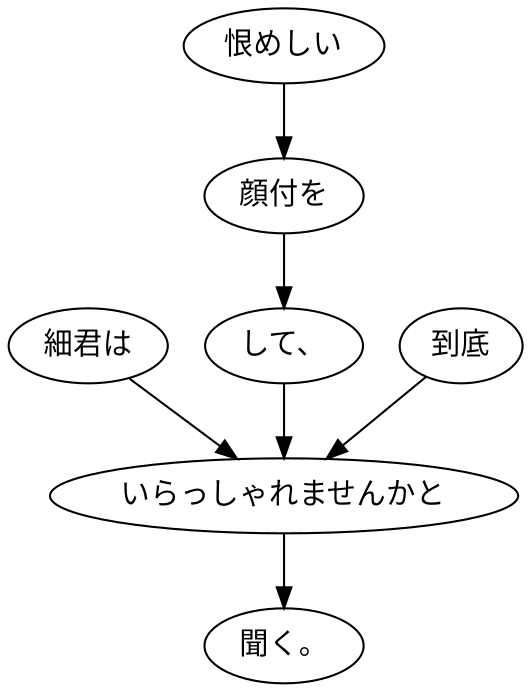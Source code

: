 digraph graph1190 {
	node0 [label="細君は"];
	node1 [label="恨めしい"];
	node2 [label="顔付を"];
	node3 [label="して、"];
	node4 [label="到底"];
	node5 [label="いらっしゃれませんかと"];
	node6 [label="聞く。"];
	node0 -> node5;
	node1 -> node2;
	node2 -> node3;
	node3 -> node5;
	node4 -> node5;
	node5 -> node6;
}
